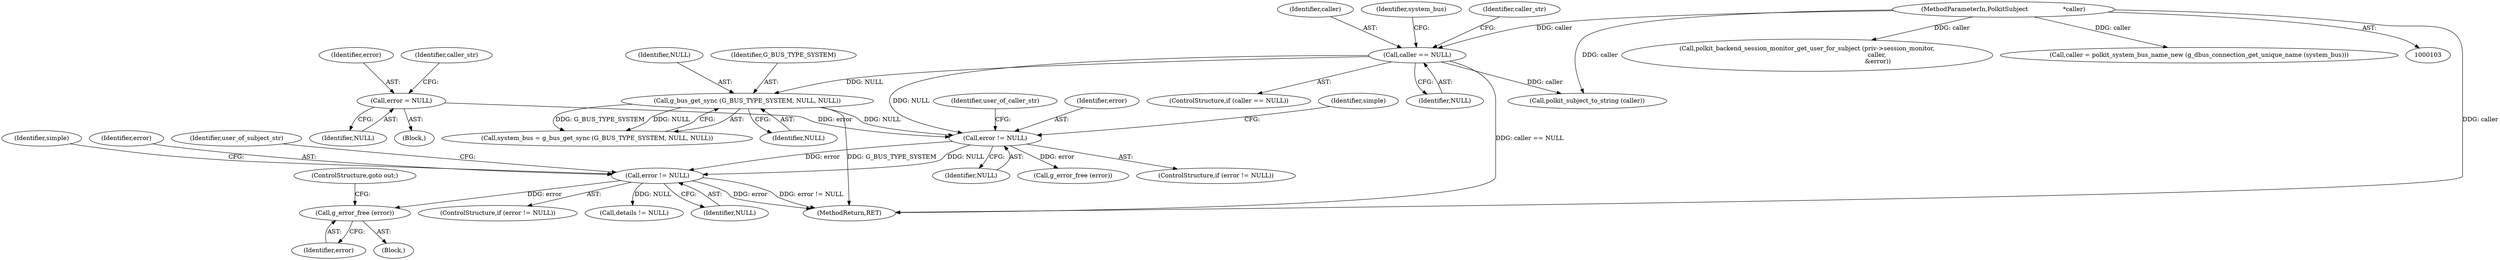 digraph "0_polkit_bc7ffad53643a9c80231fc41f5582d6a8931c32c_0@API" {
"1000248" [label="(Call,g_error_free (error))"];
"1000240" [label="(Call,error != NULL)"];
"1000209" [label="(Call,error != NULL)"];
"1000135" [label="(Call,error = NULL)"];
"1000175" [label="(Call,g_bus_get_sync (G_BUS_TYPE_SYSTEM, NULL, NULL))"];
"1000168" [label="(Call,caller == NULL)"];
"1000105" [label="(MethodParameterIn,PolkitSubject                  *caller)"];
"1000168" [label="(Call,caller == NULL)"];
"1000135" [label="(Call,error = NULL)"];
"1000201" [label="(Call,polkit_backend_session_monitor_get_user_for_subject (priv->session_monitor,\n                                                                        caller,\n                                                                         &error))"];
"1000217" [label="(Call,g_error_free (error))"];
"1000245" [label="(Identifier,simple)"];
"1000175" [label="(Call,g_bus_get_sync (G_BUS_TYPE_SYSTEM, NULL, NULL))"];
"1000208" [label="(ControlStructure,if (error != NULL))"];
"1000176" [label="(Identifier,G_BUS_TYPE_SYSTEM)"];
"1000249" [label="(Identifier,error)"];
"1000169" [label="(Identifier,caller)"];
"1000179" [label="(Call,caller = polkit_system_bus_name_new (g_dbus_connection_get_unique_name (system_bus)))"];
"1000211" [label="(Identifier,NULL)"];
"1000113" [label="(Block,)"];
"1000139" [label="(Identifier,caller_str)"];
"1000174" [label="(Identifier,system_bus)"];
"1000170" [label="(Identifier,NULL)"];
"1000241" [label="(Identifier,error)"];
"1000239" [label="(ControlStructure,if (error != NULL))"];
"1000209" [label="(Call,error != NULL)"];
"1000252" [label="(Identifier,user_of_subject_str)"];
"1000187" [label="(Identifier,caller_str)"];
"1000178" [label="(Identifier,NULL)"];
"1000262" [label="(Call,details != NULL)"];
"1000240" [label="(Call,error != NULL)"];
"1000177" [label="(Identifier,NULL)"];
"1000243" [label="(Block,)"];
"1000242" [label="(Identifier,NULL)"];
"1000250" [label="(ControlStructure,goto out;)"];
"1000248" [label="(Call,g_error_free (error))"];
"1000137" [label="(Identifier,NULL)"];
"1000173" [label="(Call,system_bus = g_bus_get_sync (G_BUS_TYPE_SYSTEM, NULL, NULL))"];
"1000221" [label="(Identifier,user_of_caller_str)"];
"1000105" [label="(MethodParameterIn,PolkitSubject                  *caller)"];
"1000210" [label="(Identifier,error)"];
"1000136" [label="(Identifier,error)"];
"1000167" [label="(ControlStructure,if (caller == NULL))"];
"1000214" [label="(Identifier,simple)"];
"1000188" [label="(Call,polkit_subject_to_string (caller))"];
"1000312" [label="(MethodReturn,RET)"];
"1000248" -> "1000243"  [label="AST: "];
"1000248" -> "1000249"  [label="CFG: "];
"1000249" -> "1000248"  [label="AST: "];
"1000250" -> "1000248"  [label="CFG: "];
"1000240" -> "1000248"  [label="DDG: error"];
"1000240" -> "1000239"  [label="AST: "];
"1000240" -> "1000242"  [label="CFG: "];
"1000241" -> "1000240"  [label="AST: "];
"1000242" -> "1000240"  [label="AST: "];
"1000245" -> "1000240"  [label="CFG: "];
"1000252" -> "1000240"  [label="CFG: "];
"1000240" -> "1000312"  [label="DDG: error != NULL"];
"1000240" -> "1000312"  [label="DDG: error"];
"1000209" -> "1000240"  [label="DDG: error"];
"1000209" -> "1000240"  [label="DDG: NULL"];
"1000240" -> "1000262"  [label="DDG: NULL"];
"1000209" -> "1000208"  [label="AST: "];
"1000209" -> "1000211"  [label="CFG: "];
"1000210" -> "1000209"  [label="AST: "];
"1000211" -> "1000209"  [label="AST: "];
"1000214" -> "1000209"  [label="CFG: "];
"1000221" -> "1000209"  [label="CFG: "];
"1000135" -> "1000209"  [label="DDG: error"];
"1000175" -> "1000209"  [label="DDG: NULL"];
"1000168" -> "1000209"  [label="DDG: NULL"];
"1000209" -> "1000217"  [label="DDG: error"];
"1000135" -> "1000113"  [label="AST: "];
"1000135" -> "1000137"  [label="CFG: "];
"1000136" -> "1000135"  [label="AST: "];
"1000137" -> "1000135"  [label="AST: "];
"1000139" -> "1000135"  [label="CFG: "];
"1000175" -> "1000173"  [label="AST: "];
"1000175" -> "1000178"  [label="CFG: "];
"1000176" -> "1000175"  [label="AST: "];
"1000177" -> "1000175"  [label="AST: "];
"1000178" -> "1000175"  [label="AST: "];
"1000173" -> "1000175"  [label="CFG: "];
"1000175" -> "1000312"  [label="DDG: G_BUS_TYPE_SYSTEM"];
"1000175" -> "1000173"  [label="DDG: G_BUS_TYPE_SYSTEM"];
"1000175" -> "1000173"  [label="DDG: NULL"];
"1000168" -> "1000175"  [label="DDG: NULL"];
"1000168" -> "1000167"  [label="AST: "];
"1000168" -> "1000170"  [label="CFG: "];
"1000169" -> "1000168"  [label="AST: "];
"1000170" -> "1000168"  [label="AST: "];
"1000174" -> "1000168"  [label="CFG: "];
"1000187" -> "1000168"  [label="CFG: "];
"1000168" -> "1000312"  [label="DDG: caller == NULL"];
"1000105" -> "1000168"  [label="DDG: caller"];
"1000168" -> "1000188"  [label="DDG: caller"];
"1000105" -> "1000103"  [label="AST: "];
"1000105" -> "1000312"  [label="DDG: caller"];
"1000105" -> "1000179"  [label="DDG: caller"];
"1000105" -> "1000188"  [label="DDG: caller"];
"1000105" -> "1000201"  [label="DDG: caller"];
}
